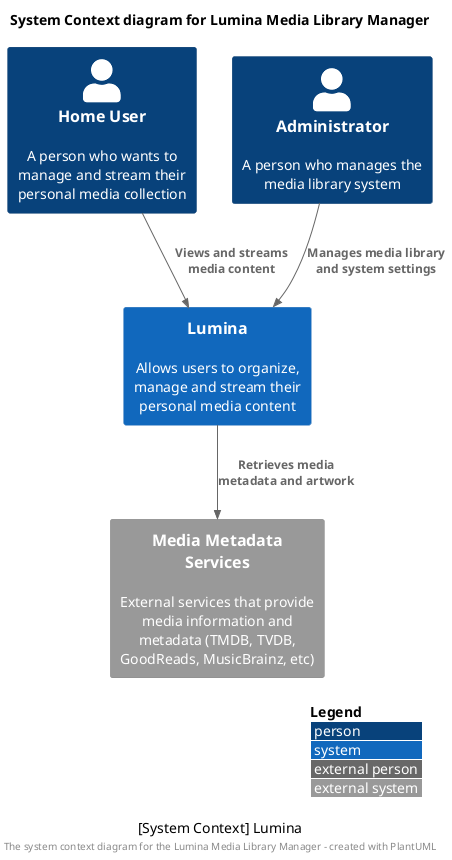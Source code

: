 @startuml test
!include <C4/C4_Context>

LAYOUT_WITH_LEGEND()
title System Context diagram for Lumina Media Library Manager

Person(user, "Home User", "A person who wants to manage and stream their personal media collection")
Person(admin, "Administrator", "A person who manages the media library system")

System(lumina, "Lumina", "Allows users to organize, manage and stream their personal media content")

System_Ext(metadataProvider, "Media Metadata Services", "External services that provide media information and metadata (TMDB, TVDB, GoodReads, MusicBrainz, etc)")

Rel(user, lumina, "Views and streams media content")
Rel(admin, lumina, "Manages media library and system settings")
Rel(lumina, metadataProvider, "Retrieves media metadata and artwork")

caption [System Context] Lumina

footer The system context diagram for the Lumina Media Library Manager - created with PlantUML

@enduml

